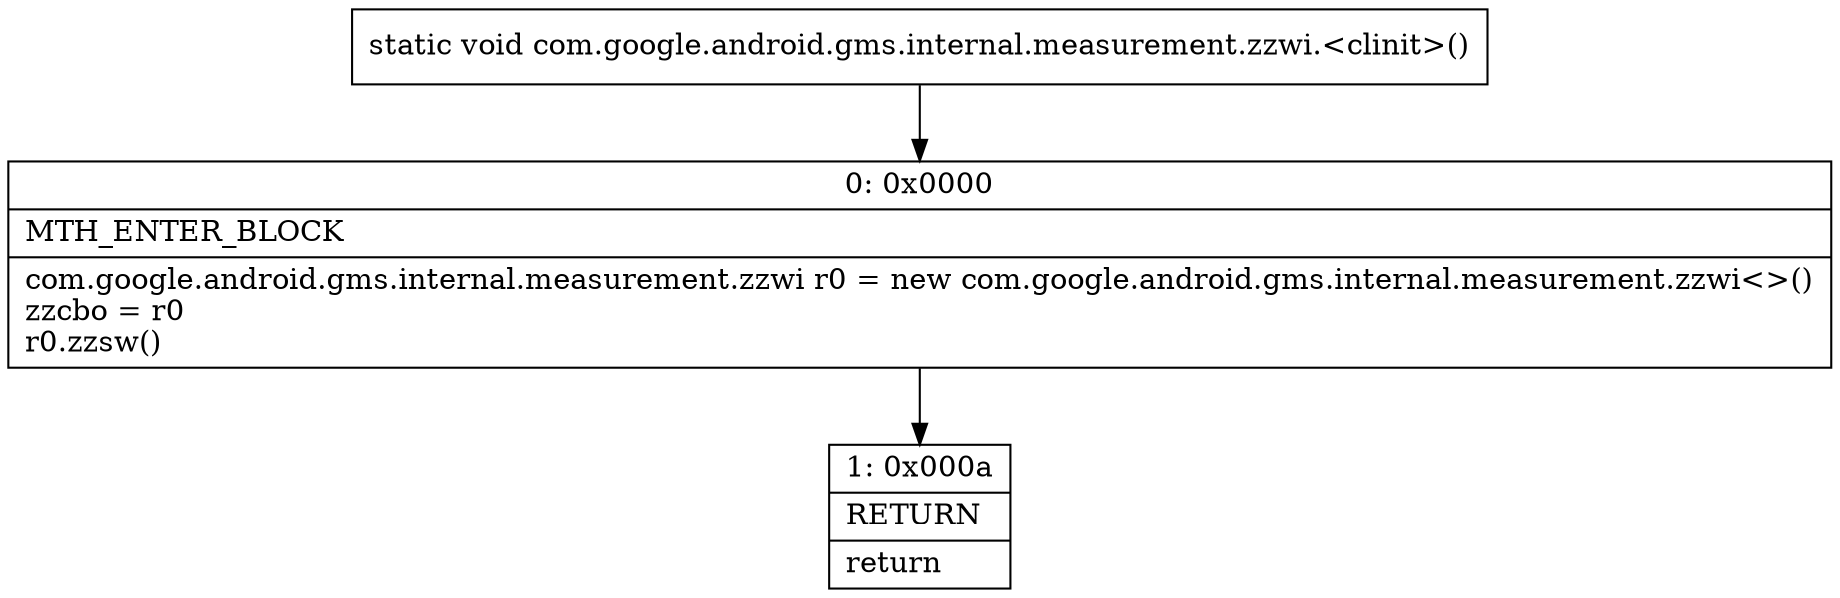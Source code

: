 digraph "CFG forcom.google.android.gms.internal.measurement.zzwi.\<clinit\>()V" {
Node_0 [shape=record,label="{0\:\ 0x0000|MTH_ENTER_BLOCK\l|com.google.android.gms.internal.measurement.zzwi r0 = new com.google.android.gms.internal.measurement.zzwi\<\>()\lzzcbo = r0\lr0.zzsw()\l}"];
Node_1 [shape=record,label="{1\:\ 0x000a|RETURN\l|return\l}"];
MethodNode[shape=record,label="{static void com.google.android.gms.internal.measurement.zzwi.\<clinit\>() }"];
MethodNode -> Node_0;
Node_0 -> Node_1;
}

